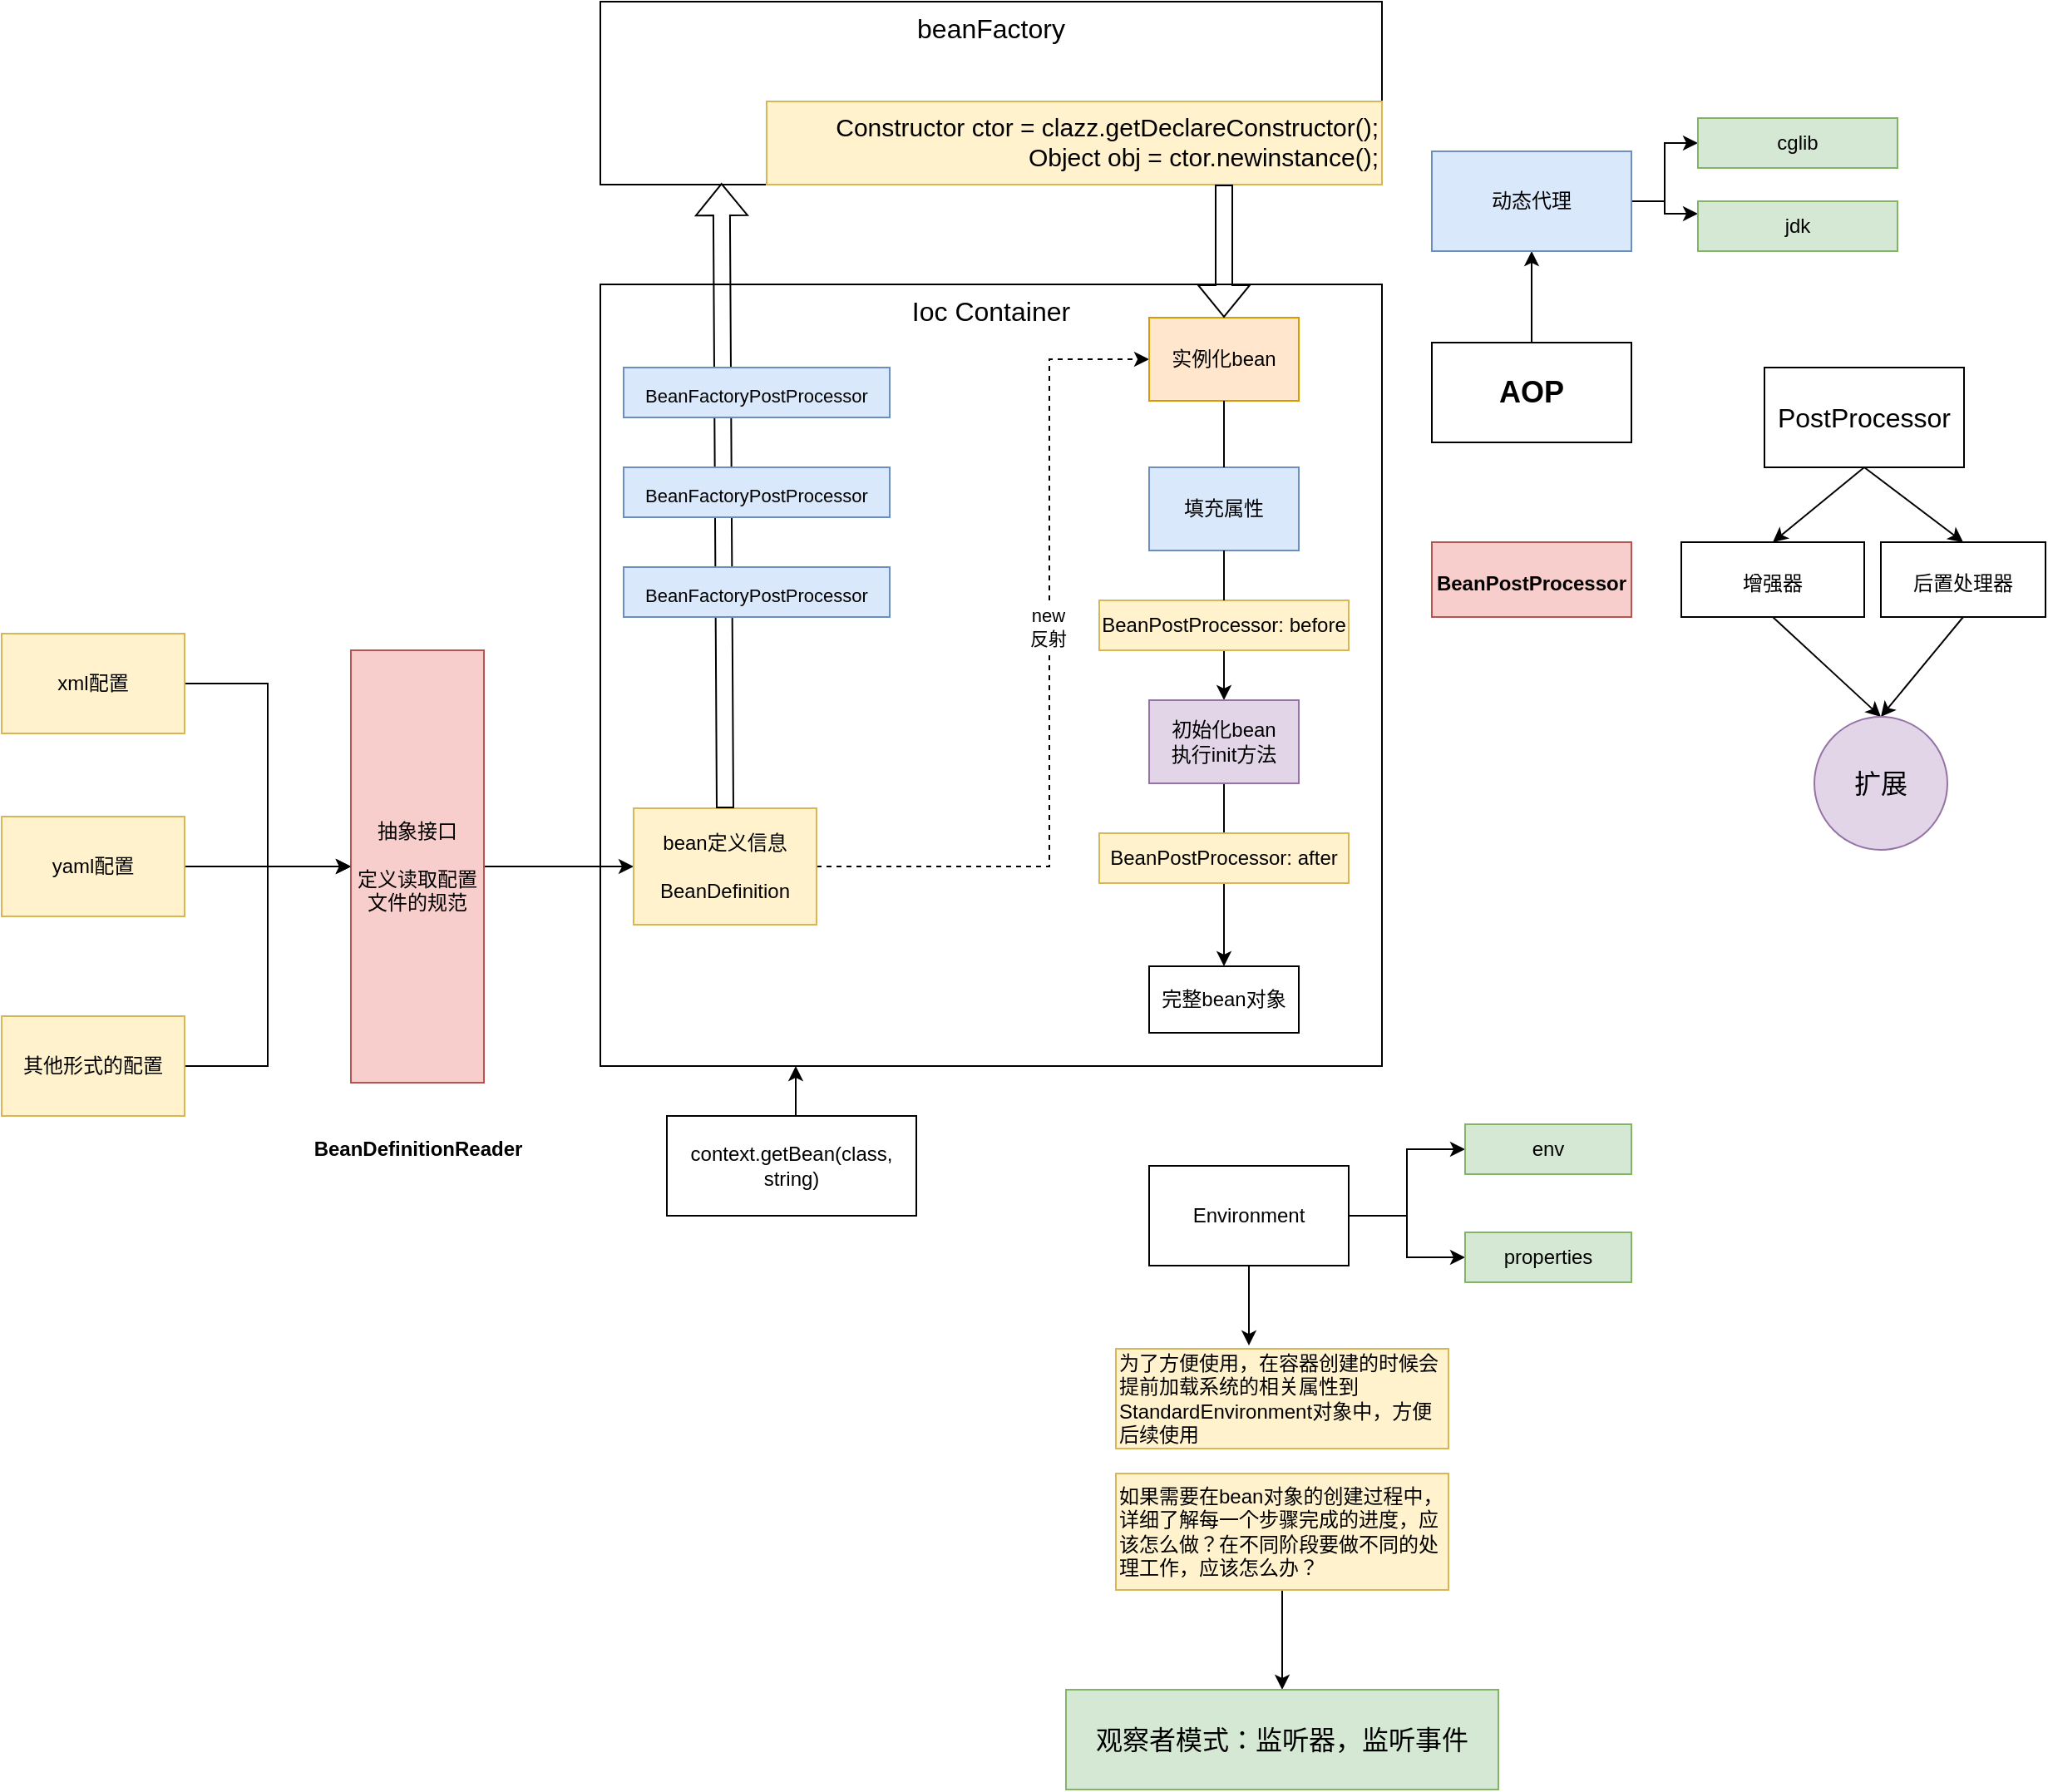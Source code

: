 <mxfile version="16.4.6" type="github">
  <diagram id="GTqQwn-BYpsyxhlhB6gD" name="第 1 页">
    <mxGraphModel dx="946" dy="2185" grid="1" gridSize="10" guides="1" tooltips="1" connect="1" arrows="1" fold="1" page="1" pageScale="1" pageWidth="827" pageHeight="1169" math="0" shadow="0">
      <root>
        <mxCell id="0" />
        <mxCell id="1" parent="0" />
        <mxCell id="BKS__MrW8ptgUIP7V3R3-1" value="&lt;font style=&quot;font-size: 16px&quot;&gt;Ioc Container&lt;/font&gt;" style="whiteSpace=wrap;html=1;aspect=fixed;align=center;verticalAlign=top;" vertex="1" parent="1">
          <mxGeometry x="400" y="100" width="470" height="470" as="geometry" />
        </mxCell>
        <mxCell id="BKS__MrW8ptgUIP7V3R3-33" style="edgeStyle=orthogonalEdgeStyle;rounded=0;orthogonalLoop=1;jettySize=auto;html=1;exitX=0.5;exitY=0;exitDx=0;exitDy=0;entryX=0.25;entryY=1;entryDx=0;entryDy=0;" edge="1" parent="1" source="BKS__MrW8ptgUIP7V3R3-9" target="BKS__MrW8ptgUIP7V3R3-1">
          <mxGeometry relative="1" as="geometry" />
        </mxCell>
        <mxCell id="BKS__MrW8ptgUIP7V3R3-9" value="context.getBean(class,&lt;br&gt;string)" style="rounded=0;whiteSpace=wrap;html=1;" vertex="1" parent="1">
          <mxGeometry x="440" y="600" width="150" height="60" as="geometry" />
        </mxCell>
        <mxCell id="BKS__MrW8ptgUIP7V3R3-27" style="edgeStyle=orthogonalEdgeStyle;rounded=0;orthogonalLoop=1;jettySize=auto;html=1;exitX=1;exitY=0.5;exitDx=0;exitDy=0;entryX=0;entryY=0.5;entryDx=0;entryDy=0;" edge="1" parent="1" source="BKS__MrW8ptgUIP7V3R3-12" target="BKS__MrW8ptgUIP7V3R3-14">
          <mxGeometry relative="1" as="geometry" />
        </mxCell>
        <mxCell id="BKS__MrW8ptgUIP7V3R3-12" value="xml配置" style="rounded=0;whiteSpace=wrap;html=1;fillColor=#fff2cc;strokeColor=#d6b656;" vertex="1" parent="1">
          <mxGeometry x="40" y="310" width="110" height="60" as="geometry" />
        </mxCell>
        <mxCell id="BKS__MrW8ptgUIP7V3R3-28" style="edgeStyle=orthogonalEdgeStyle;rounded=0;orthogonalLoop=1;jettySize=auto;html=1;exitX=1;exitY=0.5;exitDx=0;exitDy=0;entryX=0;entryY=0.5;entryDx=0;entryDy=0;" edge="1" parent="1" source="BKS__MrW8ptgUIP7V3R3-13" target="BKS__MrW8ptgUIP7V3R3-14">
          <mxGeometry relative="1" as="geometry" />
        </mxCell>
        <mxCell id="BKS__MrW8ptgUIP7V3R3-13" value="yaml配置" style="rounded=0;whiteSpace=wrap;html=1;fillColor=#fff2cc;strokeColor=#d6b656;" vertex="1" parent="1">
          <mxGeometry x="40" y="420" width="110" height="60" as="geometry" />
        </mxCell>
        <mxCell id="BKS__MrW8ptgUIP7V3R3-23" style="edgeStyle=none;rounded=0;orthogonalLoop=1;jettySize=auto;html=1;exitX=1;exitY=0.5;exitDx=0;exitDy=0;entryX=0.5;entryY=1;entryDx=0;entryDy=0;" edge="1" parent="1" source="BKS__MrW8ptgUIP7V3R3-14" target="BKS__MrW8ptgUIP7V3R3-7">
          <mxGeometry relative="1" as="geometry" />
        </mxCell>
        <mxCell id="BKS__MrW8ptgUIP7V3R3-14" value="抽象接口&lt;br&gt;&lt;br&gt;定义读取配置文件的规范" style="rounded=0;whiteSpace=wrap;html=1;fillColor=#f8cecc;strokeColor=#b85450;" vertex="1" parent="1">
          <mxGeometry x="250" y="320" width="80" height="260" as="geometry" />
        </mxCell>
        <mxCell id="BKS__MrW8ptgUIP7V3R3-29" style="edgeStyle=orthogonalEdgeStyle;rounded=0;orthogonalLoop=1;jettySize=auto;html=1;exitX=1;exitY=0.5;exitDx=0;exitDy=0;entryX=0;entryY=0.5;entryDx=0;entryDy=0;" edge="1" parent="1" source="BKS__MrW8ptgUIP7V3R3-15" target="BKS__MrW8ptgUIP7V3R3-14">
          <mxGeometry relative="1" as="geometry" />
        </mxCell>
        <mxCell id="BKS__MrW8ptgUIP7V3R3-15" value="其他形式的配置" style="rounded=0;whiteSpace=wrap;html=1;fillColor=#fff2cc;strokeColor=#d6b656;" vertex="1" parent="1">
          <mxGeometry x="40" y="540" width="110" height="60" as="geometry" />
        </mxCell>
        <mxCell id="BKS__MrW8ptgUIP7V3R3-38" style="edgeStyle=orthogonalEdgeStyle;rounded=0;orthogonalLoop=1;jettySize=auto;html=1;exitX=0.5;exitY=0;exitDx=0;exitDy=0;entryX=0;entryY=0.5;entryDx=0;entryDy=0;dashed=1;" edge="1" parent="1" source="BKS__MrW8ptgUIP7V3R3-7" target="BKS__MrW8ptgUIP7V3R3-34">
          <mxGeometry relative="1" as="geometry">
            <Array as="points">
              <mxPoint x="670" y="450" />
              <mxPoint x="670" y="145" />
            </Array>
          </mxGeometry>
        </mxCell>
        <mxCell id="BKS__MrW8ptgUIP7V3R3-39" value="new&lt;br&gt;反射" style="edgeLabel;html=1;align=center;verticalAlign=middle;resizable=0;points=[];" vertex="1" connectable="0" parent="BKS__MrW8ptgUIP7V3R3-38">
          <mxGeometry x="0.125" y="1" relative="1" as="geometry">
            <mxPoint as="offset" />
          </mxGeometry>
        </mxCell>
        <mxCell id="BKS__MrW8ptgUIP7V3R3-7" value="bean定义信息&lt;br&gt;&lt;br&gt;BeanDefinition" style="rounded=0;whiteSpace=wrap;html=1;direction=south;fillColor=#fff2cc;strokeColor=#d6b656;" vertex="1" parent="1">
          <mxGeometry x="420" y="415" width="110" height="70" as="geometry" />
        </mxCell>
        <mxCell id="BKS__MrW8ptgUIP7V3R3-24" value="BeanDefinitionReader" style="text;html=1;resizable=0;autosize=1;align=center;verticalAlign=middle;points=[];fillColor=none;strokeColor=none;rounded=0;fontStyle=1" vertex="1" parent="1">
          <mxGeometry x="220" y="610" width="140" height="20" as="geometry" />
        </mxCell>
        <mxCell id="BKS__MrW8ptgUIP7V3R3-41" style="rounded=0;orthogonalLoop=1;jettySize=auto;html=1;exitX=0.5;exitY=1;exitDx=0;exitDy=0;entryX=0.5;entryY=0;entryDx=0;entryDy=0;startArrow=none;" edge="1" parent="1" source="BKS__MrW8ptgUIP7V3R3-70" target="BKS__MrW8ptgUIP7V3R3-35">
          <mxGeometry relative="1" as="geometry" />
        </mxCell>
        <mxCell id="BKS__MrW8ptgUIP7V3R3-34" value="实例化bean" style="rounded=0;whiteSpace=wrap;html=1;fillColor=#ffe6cc;strokeColor=#d79b00;" vertex="1" parent="1">
          <mxGeometry x="730" y="120" width="90" height="50" as="geometry" />
        </mxCell>
        <mxCell id="BKS__MrW8ptgUIP7V3R3-42" style="edgeStyle=none;rounded=0;orthogonalLoop=1;jettySize=auto;html=1;exitX=0.5;exitY=1;exitDx=0;exitDy=0;entryX=0.5;entryY=0;entryDx=0;entryDy=0;" edge="1" parent="1" source="BKS__MrW8ptgUIP7V3R3-35" target="BKS__MrW8ptgUIP7V3R3-36">
          <mxGeometry relative="1" as="geometry" />
        </mxCell>
        <mxCell id="BKS__MrW8ptgUIP7V3R3-35" value="初始化bean&lt;br&gt;执行init方法" style="rounded=0;whiteSpace=wrap;html=1;fillColor=#e1d5e7;strokeColor=#9673a6;" vertex="1" parent="1">
          <mxGeometry x="730" y="350" width="90" height="50" as="geometry" />
        </mxCell>
        <mxCell id="BKS__MrW8ptgUIP7V3R3-36" value="完整bean对象" style="rounded=0;whiteSpace=wrap;html=1;" vertex="1" parent="1">
          <mxGeometry x="730" y="510" width="90" height="40" as="geometry" />
        </mxCell>
        <mxCell id="BKS__MrW8ptgUIP7V3R3-43" value="&lt;font style=&quot;font-size: 16px&quot;&gt;beanFactory&lt;/font&gt;" style="rounded=0;whiteSpace=wrap;html=1;verticalAlign=top;" vertex="1" parent="1">
          <mxGeometry x="400" y="-70" width="470" height="110" as="geometry" />
        </mxCell>
        <mxCell id="BKS__MrW8ptgUIP7V3R3-44" value="&lt;div&gt;Constructor ctor = clazz.getDeclareConstructor();&lt;/div&gt;&lt;div&gt;Object obj = ctor.newinstance();&lt;/div&gt;" style="rounded=0;whiteSpace=wrap;html=1;fontSize=15;align=right;verticalAlign=top;fillColor=#fff2cc;strokeColor=#d6b656;" vertex="1" parent="1">
          <mxGeometry x="500" y="-10" width="370" height="50" as="geometry" />
        </mxCell>
        <mxCell id="BKS__MrW8ptgUIP7V3R3-45" value="" style="shape=flexArrow;endArrow=classic;html=1;rounded=0;fontSize=16;entryX=0.5;entryY=0;entryDx=0;entryDy=0;" edge="1" parent="1" target="BKS__MrW8ptgUIP7V3R3-34">
          <mxGeometry width="50" height="50" relative="1" as="geometry">
            <mxPoint x="775" y="40" as="sourcePoint" />
            <mxPoint x="750" y="30" as="targetPoint" />
          </mxGeometry>
        </mxCell>
        <mxCell id="BKS__MrW8ptgUIP7V3R3-52" style="edgeStyle=none;rounded=0;orthogonalLoop=1;jettySize=auto;html=1;exitX=0.5;exitY=1;exitDx=0;exitDy=0;entryX=0.5;entryY=0;entryDx=0;entryDy=0;fontSize=12;" edge="1" parent="1" source="BKS__MrW8ptgUIP7V3R3-46" target="BKS__MrW8ptgUIP7V3R3-47">
          <mxGeometry relative="1" as="geometry" />
        </mxCell>
        <mxCell id="BKS__MrW8ptgUIP7V3R3-53" style="edgeStyle=none;rounded=0;orthogonalLoop=1;jettySize=auto;html=1;exitX=0.5;exitY=1;exitDx=0;exitDy=0;entryX=0.5;entryY=0;entryDx=0;entryDy=0;fontSize=12;" edge="1" parent="1" source="BKS__MrW8ptgUIP7V3R3-46" target="BKS__MrW8ptgUIP7V3R3-48">
          <mxGeometry relative="1" as="geometry" />
        </mxCell>
        <mxCell id="BKS__MrW8ptgUIP7V3R3-46" value="PostProcessor" style="rounded=0;whiteSpace=wrap;html=1;fontSize=16;" vertex="1" parent="1">
          <mxGeometry x="1100" y="150" width="120" height="60" as="geometry" />
        </mxCell>
        <mxCell id="BKS__MrW8ptgUIP7V3R3-55" style="edgeStyle=none;rounded=0;orthogonalLoop=1;jettySize=auto;html=1;exitX=0.5;exitY=1;exitDx=0;exitDy=0;fontSize=12;entryX=0.5;entryY=0;entryDx=0;entryDy=0;" edge="1" parent="1" source="BKS__MrW8ptgUIP7V3R3-47" target="BKS__MrW8ptgUIP7V3R3-86">
          <mxGeometry relative="1" as="geometry">
            <mxPoint x="1160" y="355" as="targetPoint" />
          </mxGeometry>
        </mxCell>
        <mxCell id="BKS__MrW8ptgUIP7V3R3-47" value="&lt;font style=&quot;font-size: 12px&quot;&gt;增强器&lt;/font&gt;" style="rounded=0;whiteSpace=wrap;html=1;fontSize=16;" vertex="1" parent="1">
          <mxGeometry x="1050" y="255" width="110" height="45" as="geometry" />
        </mxCell>
        <mxCell id="BKS__MrW8ptgUIP7V3R3-56" style="edgeStyle=none;rounded=0;orthogonalLoop=1;jettySize=auto;html=1;exitX=0.5;exitY=1;exitDx=0;exitDy=0;fontSize=12;entryX=0.5;entryY=0;entryDx=0;entryDy=0;" edge="1" parent="1" source="BKS__MrW8ptgUIP7V3R3-48" target="BKS__MrW8ptgUIP7V3R3-86">
          <mxGeometry relative="1" as="geometry">
            <mxPoint x="1170" y="356" as="targetPoint" />
          </mxGeometry>
        </mxCell>
        <mxCell id="BKS__MrW8ptgUIP7V3R3-48" value="&lt;font style=&quot;font-size: 12px&quot;&gt;后置处理器&lt;/font&gt;" style="rounded=0;whiteSpace=wrap;html=1;fontSize=16;" vertex="1" parent="1">
          <mxGeometry x="1170" y="255" width="99" height="45" as="geometry" />
        </mxCell>
        <mxCell id="BKS__MrW8ptgUIP7V3R3-58" value="" style="shape=flexArrow;endArrow=classic;html=1;rounded=0;fontSize=16;entryX=0.155;entryY=0.991;entryDx=0;entryDy=0;entryPerimeter=0;exitX=0;exitY=0.5;exitDx=0;exitDy=0;" edge="1" parent="1" source="BKS__MrW8ptgUIP7V3R3-7" target="BKS__MrW8ptgUIP7V3R3-43">
          <mxGeometry width="50" height="50" relative="1" as="geometry">
            <mxPoint x="470" y="400" as="sourcePoint" />
            <mxPoint x="550" y="300" as="targetPoint" />
          </mxGeometry>
        </mxCell>
        <mxCell id="BKS__MrW8ptgUIP7V3R3-59" value="&lt;font style=&quot;font-size: 11px&quot;&gt;BeanFactoryPostProcessor&lt;/font&gt;" style="rounded=0;whiteSpace=wrap;html=1;fontSize=16;fillColor=#dae8fc;strokeColor=#6c8ebf;" vertex="1" parent="1">
          <mxGeometry x="414" y="150" width="160" height="30" as="geometry" />
        </mxCell>
        <mxCell id="BKS__MrW8ptgUIP7V3R3-62" value="&lt;font style=&quot;font-size: 11px&quot;&gt;BeanFactoryPostProcessor&lt;/font&gt;" style="rounded=0;whiteSpace=wrap;html=1;fontSize=16;fillColor=#dae8fc;strokeColor=#6c8ebf;" vertex="1" parent="1">
          <mxGeometry x="414" y="210" width="160" height="30" as="geometry" />
        </mxCell>
        <mxCell id="BKS__MrW8ptgUIP7V3R3-63" value="&lt;font style=&quot;font-size: 11px&quot;&gt;BeanFactoryPostProcessor&lt;/font&gt;" style="rounded=0;whiteSpace=wrap;html=1;fontSize=16;fillColor=#dae8fc;strokeColor=#6c8ebf;" vertex="1" parent="1">
          <mxGeometry x="414" y="270" width="160" height="30" as="geometry" />
        </mxCell>
        <mxCell id="BKS__MrW8ptgUIP7V3R3-65" value="&lt;font style=&quot;font-size: 12px&quot;&gt;BeanPostProcessor&lt;br&gt;&lt;/font&gt;" style="rounded=0;whiteSpace=wrap;html=1;fontSize=16;fontStyle=1;fillColor=#f8cecc;strokeColor=#b85450;" vertex="1" parent="1">
          <mxGeometry x="900" y="255" width="120" height="45" as="geometry" />
        </mxCell>
        <mxCell id="BKS__MrW8ptgUIP7V3R3-66" value="填充属性" style="rounded=0;whiteSpace=wrap;html=1;fillColor=#dae8fc;strokeColor=#6c8ebf;" vertex="1" parent="1">
          <mxGeometry x="730" y="210" width="90" height="50" as="geometry" />
        </mxCell>
        <mxCell id="BKS__MrW8ptgUIP7V3R3-69" value="" style="rounded=0;orthogonalLoop=1;jettySize=auto;html=1;exitX=0.5;exitY=1;exitDx=0;exitDy=0;entryX=0.5;entryY=0;entryDx=0;entryDy=0;endArrow=none;" edge="1" parent="1" source="BKS__MrW8ptgUIP7V3R3-34" target="BKS__MrW8ptgUIP7V3R3-66">
          <mxGeometry relative="1" as="geometry">
            <mxPoint x="775" y="170" as="sourcePoint" />
            <mxPoint x="775" y="350" as="targetPoint" />
          </mxGeometry>
        </mxCell>
        <mxCell id="BKS__MrW8ptgUIP7V3R3-70" value="BeanPostProcessor: before" style="rounded=0;whiteSpace=wrap;html=1;fontSize=12;fillColor=#fff2cc;strokeColor=#d6b656;" vertex="1" parent="1">
          <mxGeometry x="700" y="290" width="150" height="30" as="geometry" />
        </mxCell>
        <mxCell id="BKS__MrW8ptgUIP7V3R3-71" value="" style="rounded=0;orthogonalLoop=1;jettySize=auto;html=1;exitX=0.5;exitY=1;exitDx=0;exitDy=0;entryX=0.5;entryY=0;entryDx=0;entryDy=0;startArrow=none;endArrow=none;" edge="1" parent="1" source="BKS__MrW8ptgUIP7V3R3-66" target="BKS__MrW8ptgUIP7V3R3-70">
          <mxGeometry relative="1" as="geometry">
            <mxPoint x="775" y="260" as="sourcePoint" />
            <mxPoint x="775" y="350" as="targetPoint" />
          </mxGeometry>
        </mxCell>
        <mxCell id="BKS__MrW8ptgUIP7V3R3-72" value="BeanPostProcessor: after" style="rounded=0;whiteSpace=wrap;html=1;fontSize=12;fillColor=#fff2cc;strokeColor=#d6b656;" vertex="1" parent="1">
          <mxGeometry x="700" y="430" width="150" height="30" as="geometry" />
        </mxCell>
        <mxCell id="BKS__MrW8ptgUIP7V3R3-85" style="edgeStyle=orthogonalEdgeStyle;rounded=0;orthogonalLoop=1;jettySize=auto;html=1;exitX=0.5;exitY=0;exitDx=0;exitDy=0;fontSize=12;" edge="1" parent="1" source="BKS__MrW8ptgUIP7V3R3-73" target="BKS__MrW8ptgUIP7V3R3-74">
          <mxGeometry relative="1" as="geometry" />
        </mxCell>
        <mxCell id="BKS__MrW8ptgUIP7V3R3-73" value="&lt;font style=&quot;font-size: 18px&quot;&gt;AOP&lt;/font&gt;" style="rounded=0;whiteSpace=wrap;html=1;fontSize=12;fontStyle=1" vertex="1" parent="1">
          <mxGeometry x="900" y="135" width="120" height="60" as="geometry" />
        </mxCell>
        <mxCell id="BKS__MrW8ptgUIP7V3R3-83" style="edgeStyle=orthogonalEdgeStyle;rounded=0;orthogonalLoop=1;jettySize=auto;html=1;exitX=1;exitY=0.5;exitDx=0;exitDy=0;entryX=0;entryY=0.25;entryDx=0;entryDy=0;fontSize=12;" edge="1" parent="1" source="BKS__MrW8ptgUIP7V3R3-74" target="BKS__MrW8ptgUIP7V3R3-75">
          <mxGeometry relative="1" as="geometry" />
        </mxCell>
        <mxCell id="BKS__MrW8ptgUIP7V3R3-84" style="edgeStyle=orthogonalEdgeStyle;rounded=0;orthogonalLoop=1;jettySize=auto;html=1;exitX=1;exitY=0.5;exitDx=0;exitDy=0;entryX=0;entryY=0.5;entryDx=0;entryDy=0;fontSize=12;" edge="1" parent="1" source="BKS__MrW8ptgUIP7V3R3-74" target="BKS__MrW8ptgUIP7V3R3-76">
          <mxGeometry relative="1" as="geometry" />
        </mxCell>
        <mxCell id="BKS__MrW8ptgUIP7V3R3-74" value="动态代理" style="rounded=0;whiteSpace=wrap;html=1;fontSize=12;fillColor=#dae8fc;strokeColor=#6c8ebf;" vertex="1" parent="1">
          <mxGeometry x="900" y="20" width="120" height="60" as="geometry" />
        </mxCell>
        <mxCell id="BKS__MrW8ptgUIP7V3R3-75" value="jdk" style="rounded=0;whiteSpace=wrap;html=1;fontSize=12;fillColor=#d5e8d4;strokeColor=#82b366;" vertex="1" parent="1">
          <mxGeometry x="1060" y="50" width="120" height="30" as="geometry" />
        </mxCell>
        <mxCell id="BKS__MrW8ptgUIP7V3R3-76" value="cglib" style="rounded=0;whiteSpace=wrap;html=1;fontSize=12;fillColor=#d5e8d4;strokeColor=#82b366;" vertex="1" parent="1">
          <mxGeometry x="1060" width="120" height="30" as="geometry" />
        </mxCell>
        <mxCell id="BKS__MrW8ptgUIP7V3R3-86" value="&lt;span style=&quot;font-size: 16px&quot;&gt;扩展&lt;/span&gt;" style="ellipse;whiteSpace=wrap;html=1;aspect=fixed;fontSize=12;fillColor=#e1d5e7;strokeColor=#9673a6;" vertex="1" parent="1">
          <mxGeometry x="1130" y="360" width="80" height="80" as="geometry" />
        </mxCell>
        <mxCell id="BKS__MrW8ptgUIP7V3R3-90" style="edgeStyle=orthogonalEdgeStyle;rounded=0;orthogonalLoop=1;jettySize=auto;html=1;exitX=1;exitY=0.5;exitDx=0;exitDy=0;entryX=0;entryY=0.5;entryDx=0;entryDy=0;fontSize=12;" edge="1" parent="1" source="BKS__MrW8ptgUIP7V3R3-87" target="BKS__MrW8ptgUIP7V3R3-88">
          <mxGeometry relative="1" as="geometry" />
        </mxCell>
        <mxCell id="BKS__MrW8ptgUIP7V3R3-91" style="edgeStyle=orthogonalEdgeStyle;rounded=0;orthogonalLoop=1;jettySize=auto;html=1;exitX=1;exitY=0.5;exitDx=0;exitDy=0;entryX=0;entryY=0.5;entryDx=0;entryDy=0;fontSize=12;" edge="1" parent="1" source="BKS__MrW8ptgUIP7V3R3-87" target="BKS__MrW8ptgUIP7V3R3-89">
          <mxGeometry relative="1" as="geometry" />
        </mxCell>
        <mxCell id="BKS__MrW8ptgUIP7V3R3-97" style="edgeStyle=orthogonalEdgeStyle;rounded=0;orthogonalLoop=1;jettySize=auto;html=1;exitX=0.5;exitY=1;exitDx=0;exitDy=0;entryX=0.4;entryY=-0.033;entryDx=0;entryDy=0;entryPerimeter=0;fontSize=16;" edge="1" parent="1" source="BKS__MrW8ptgUIP7V3R3-87" target="BKS__MrW8ptgUIP7V3R3-93">
          <mxGeometry relative="1" as="geometry" />
        </mxCell>
        <mxCell id="BKS__MrW8ptgUIP7V3R3-87" value="Environment" style="rounded=0;whiteSpace=wrap;html=1;fontSize=12;" vertex="1" parent="1">
          <mxGeometry x="730" y="630" width="120" height="60" as="geometry" />
        </mxCell>
        <mxCell id="BKS__MrW8ptgUIP7V3R3-88" value="env" style="rounded=0;whiteSpace=wrap;html=1;fontSize=12;fillColor=#d5e8d4;strokeColor=#82b366;" vertex="1" parent="1">
          <mxGeometry x="920" y="605" width="100" height="30" as="geometry" />
        </mxCell>
        <mxCell id="BKS__MrW8ptgUIP7V3R3-89" value="properties" style="rounded=0;whiteSpace=wrap;html=1;fontSize=12;fillColor=#d5e8d4;strokeColor=#82b366;" vertex="1" parent="1">
          <mxGeometry x="920" y="670" width="100" height="30" as="geometry" />
        </mxCell>
        <mxCell id="BKS__MrW8ptgUIP7V3R3-93" value="为了方便使用，在容器创建的时候会提前加载系统的相关属性到StandardEnvironment对象中，方便后续使用" style="rounded=0;whiteSpace=wrap;html=1;fontSize=12;align=left;fillColor=#fff2cc;strokeColor=#d6b656;" vertex="1" parent="1">
          <mxGeometry x="710" y="740" width="200" height="60" as="geometry" />
        </mxCell>
        <mxCell id="BKS__MrW8ptgUIP7V3R3-96" style="edgeStyle=orthogonalEdgeStyle;rounded=0;orthogonalLoop=1;jettySize=auto;html=1;exitX=0.5;exitY=1;exitDx=0;exitDy=0;entryX=0.5;entryY=0;entryDx=0;entryDy=0;fontSize=16;" edge="1" parent="1" source="BKS__MrW8ptgUIP7V3R3-94" target="BKS__MrW8ptgUIP7V3R3-95">
          <mxGeometry relative="1" as="geometry" />
        </mxCell>
        <mxCell id="BKS__MrW8ptgUIP7V3R3-94" value="如果需要在bean对象的创建过程中，详细了解每一个步骤完成的进度，应该怎么做？在不同阶段要做不同的处理工作，应该怎么办？" style="rounded=0;whiteSpace=wrap;html=1;fontSize=12;align=left;fillColor=#fff2cc;strokeColor=#d6b656;" vertex="1" parent="1">
          <mxGeometry x="710" y="815" width="200" height="70" as="geometry" />
        </mxCell>
        <mxCell id="BKS__MrW8ptgUIP7V3R3-95" value="观察者模式：监听器，监听事件" style="rounded=0;whiteSpace=wrap;html=1;fontSize=16;fillColor=#d5e8d4;strokeColor=#82b366;" vertex="1" parent="1">
          <mxGeometry x="680" y="945" width="260" height="60" as="geometry" />
        </mxCell>
      </root>
    </mxGraphModel>
  </diagram>
</mxfile>
